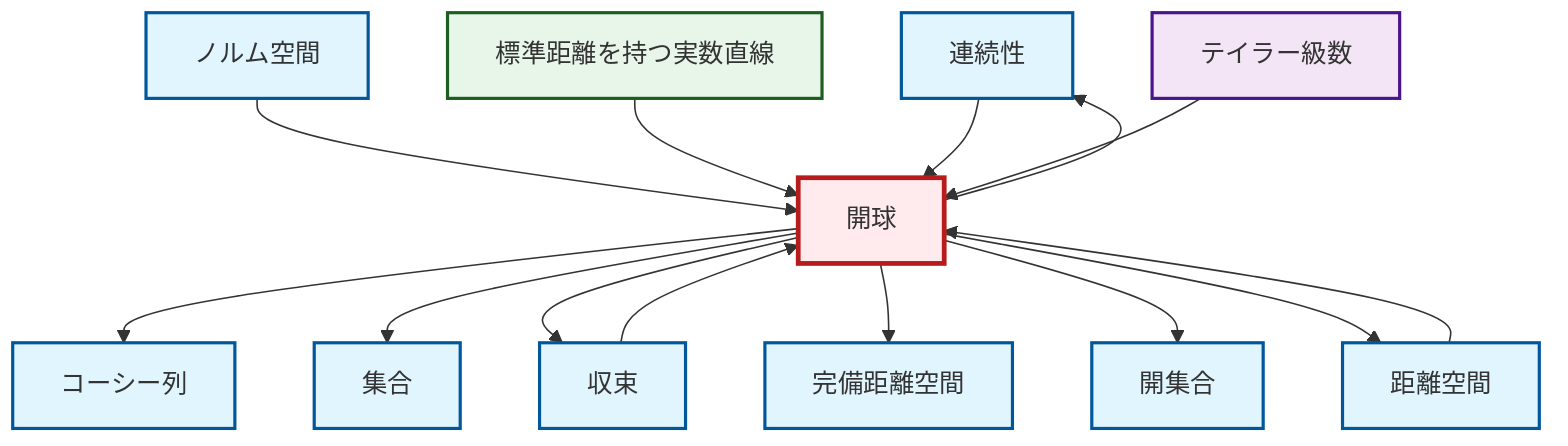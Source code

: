 graph TD
    classDef definition fill:#e1f5fe,stroke:#01579b,stroke-width:2px
    classDef theorem fill:#f3e5f5,stroke:#4a148c,stroke-width:2px
    classDef axiom fill:#fff3e0,stroke:#e65100,stroke-width:2px
    classDef example fill:#e8f5e9,stroke:#1b5e20,stroke-width:2px
    classDef current fill:#ffebee,stroke:#b71c1c,stroke-width:3px
    def-cauchy-sequence["コーシー列"]:::definition
    def-continuity["連続性"]:::definition
    def-convergence["収束"]:::definition
    def-metric-space["距離空間"]:::definition
    def-normed-vector-space["ノルム空間"]:::definition
    def-open-set["開集合"]:::definition
    def-complete-metric-space["完備距離空間"]:::definition
    def-set["集合"]:::definition
    def-open-ball["開球"]:::definition
    ex-real-line-metric["標準距離を持つ実数直線"]:::example
    thm-taylor-series["テイラー級数"]:::theorem
    def-open-ball --> def-cauchy-sequence
    def-convergence --> def-open-ball
    def-normed-vector-space --> def-open-ball
    def-metric-space --> def-open-ball
    ex-real-line-metric --> def-open-ball
    def-continuity --> def-open-ball
    def-open-ball --> def-continuity
    def-open-ball --> def-set
    def-open-ball --> def-convergence
    thm-taylor-series --> def-open-ball
    def-open-ball --> def-complete-metric-space
    def-open-ball --> def-open-set
    def-open-ball --> def-metric-space
    class def-open-ball current